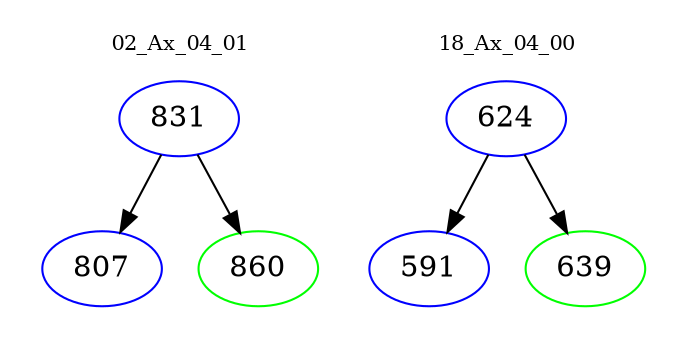digraph{
subgraph cluster_0 {
color = white
label = "02_Ax_04_01";
fontsize=10;
T0_831 [label="831", color="blue"]
T0_831 -> T0_807 [color="black"]
T0_807 [label="807", color="blue"]
T0_831 -> T0_860 [color="black"]
T0_860 [label="860", color="green"]
}
subgraph cluster_1 {
color = white
label = "18_Ax_04_00";
fontsize=10;
T1_624 [label="624", color="blue"]
T1_624 -> T1_591 [color="black"]
T1_591 [label="591", color="blue"]
T1_624 -> T1_639 [color="black"]
T1_639 [label="639", color="green"]
}
}
